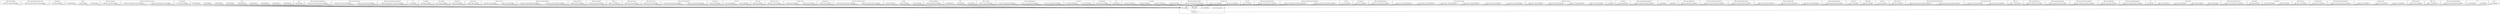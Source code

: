 digraph {
graph [overlap=false]
subgraph cluster_DBIx_Class_SQLMaker {
	label="DBIx::Class::SQLMaker";
	"DBIx::Class::SQLMaker::BEGIN@3";
}
subgraph cluster_DBIx_Class_ResultSourceProxy_Table {
	label="DBIx::Class::ResultSourceProxy::Table";
	"DBIx::Class::ResultSourceProxy::Table::BEGIN@3";
}
subgraph cluster_Sub_Exporter {
	label="Sub::Exporter";
	"Sub::Exporter::BEGIN@1";
}
subgraph cluster_Config {
	label="Config";
	"Config::BEGIN@35";
	"Config::BEGIN@5";
	"Config::BEGIN@9";
}
subgraph cluster_DBIx_Class_Exception {
	label="DBIx::Class::Exception";
	"DBIx::Class::Exception::BEGIN@3";
}
subgraph cluster_DBIx_Class_Relationship_Accessor {
	label="DBIx::Class::Relationship::Accessor";
	"DBIx::Class::Relationship::Accessor::BEGIN@72";
	"DBIx::Class::Relationship::Accessor::BEGIN@4";
}
subgraph cluster_List_MoreUtils {
	label="List::MoreUtils";
	"List::MoreUtils::BEGIN@4";
}
subgraph cluster_DBI {
	label="DBI";
	"DBI::BEGIN@272";
	"DBI::BEGIN@804";
	"DBI::BEGIN@534";
	"DBI::BEGIN@276";
	"DBI::BEGIN@1035";
	"DBI::BEGIN@964";
	"DBI::BEGIN@867";
	"DBI::BEGIN@691";
	"DBI::BEGIN@838";
}
subgraph cluster_base {
	label="base";
	"base::BEGIN@3";
}
subgraph cluster_DBIx_Class_Optional_Dependencies {
	label="DBIx::Class::Optional::Dependencies";
	"DBIx::Class::Optional::Dependencies::BEGIN@4";
}
subgraph cluster_DBIx_Class_AccessorGroup {
	label="DBIx::Class::AccessorGroup";
	"DBIx::Class::AccessorGroup::BEGIN@18";
	"DBIx::Class::AccessorGroup::BEGIN@3";
}
subgraph cluster_DBIx_Class_Relationship_CascadeActions {
	label="DBIx::Class::Relationship::CascadeActions";
	"DBIx::Class::Relationship::CascadeActions::BEGIN@4";
}
subgraph cluster_vars {
	label="vars";
	"vars::BEGIN@8";
}
subgraph cluster_Sub_Identify {
	label="Sub::Identify";
	"Sub::Identify::BEGIN@3";
}
subgraph cluster_strict {
	label="strict";
	"strict::import";
	"strict::CORE:regcomp";
	"strict::unimport";
	"strict::bits";
	"strict::CORE:match";
}
subgraph cluster_Data_Compare {
	label="Data::Compare";
	"Data::Compare::BEGIN@9";
}
subgraph cluster_Module_Find {
	label="Module::Find";
	"Module::Find::BEGIN@4";
}
subgraph cluster_Variable_Magic {
	label="Variable::Magic";
	"Variable::Magic::BEGIN@5";
}
subgraph cluster_DBIx_Class_Carp {
	label="DBIx::Class::Carp";
	"DBIx::Class::Carp::BEGIN@3";
	"DBIx::Class::Carp::BEGIN@75";
}
subgraph cluster_DBIx_Class_Storage_DBIHacks {
	label="DBIx::Class::Storage::DBIHacks";
	"DBIx::Class::Storage::DBIHacks::BEGIN@10";
	"DBIx::Class::Storage::DBIHacks::BEGIN@609";
}
subgraph cluster_Package_Stash_XS {
	label="Package::Stash::XS";
	"Package::Stash::XS::BEGIN@5";
}
subgraph cluster_DBIx_Class_ResultSet {
	label="DBIx::Class::ResultSet";
	"DBIx::Class::ResultSet::BEGIN@3";
}
subgraph cluster_DBD___st {
	label="DBD::_::st";
	"DBD::_::st::BEGIN@1817";
}
subgraph cluster_DBIx_Class_Storage {
	label="DBIx::Class::Storage";
	"DBIx::Class::Storage::BEGIN@3";
}
subgraph cluster_DBIx_Class_PK_Auto {
	label="DBIx::Class::PK::Auto";
	"DBIx::Class::PK::Auto::BEGIN@5";
}
subgraph cluster_DBIx_Class_Componentised {
	label="DBIx::Class::Componentised";
	"DBIx::Class::Componentised::BEGIN@4";
	"DBIx::Class::Componentised::BEGIN@29";
}
subgraph cluster_Params_Util {
	label="Params::Util";
	"Params::Util::BEGIN@59";
}
subgraph cluster_File_Find {
	label="File::Find";
	"File::Find::BEGIN@3";
	"File::Find::BEGIN@424";
}
subgraph cluster_DBIx_Class {
	label="DBIx::Class";
	"DBIx::Class::BEGIN@3";
}
subgraph cluster_DBIx_Class_Cursor {
	label="DBIx::Class::Cursor";
	"DBIx::Class::Cursor::BEGIN@3";
}
subgraph cluster_Exporter_Heavy {
	label="Exporter::Heavy";
	"Exporter::Heavy::BEGIN@4";
	"Exporter::Heavy::BEGIN@3";
}
subgraph cluster_Package_Stash {
	label="Package::Stash";
	"Package::Stash::BEGIN@5";
}
subgraph cluster_DBIx_Class_ResultSourceProxy {
	label="DBIx::Class::ResultSourceProxy";
	"DBIx::Class::ResultSourceProxy::BEGIN@84";
	"DBIx::Class::ResultSourceProxy::BEGIN@4";
}
subgraph cluster_constant {
	label="constant";
	"constant::BEGIN@3";
	"constant::BEGIN@38";
	"constant::BEGIN@101";
}
subgraph cluster_B_Hooks_EndOfScope {
	label="B::Hooks::EndOfScope";
	"B::Hooks::EndOfScope::BEGIN@2";
}
subgraph cluster_utf8 {
	label="utf8";
	"utf8::BEGIN@2";
	"utf8::BEGIN@76";
	"utf8::BEGIN@155";
}
subgraph cluster_DBD___common {
	label="DBD::_::common";
	"DBD::_::common::BEGIN@1348";
}
subgraph cluster_Class_C3_Componentised {
	label="Class::C3::Componentised";
	"Class::C3::Componentised::BEGIN@198";
	"Class::C3::Componentised::BEGIN@133";
	"Class::C3::Componentised::BEGIN@40";
}
subgraph cluster_Sub_Install {
	label="Sub::Install";
	"Sub::Install::BEGIN@4";
	"Sub::Install::BEGIN@184";
}
subgraph cluster_File_Basename {
	label="File::Basename";
	"File::Basename::BEGIN@50";
}
subgraph cluster_mro {
	label="mro";
	"mro::BEGIN@10";
}
subgraph cluster_AutoLoader {
	label="AutoLoader";
	"AutoLoader::BEGIN@138";
	"AutoLoader::BEGIN@30";
	"AutoLoader::BEGIN@3";
	"AutoLoader::BEGIN@186";
}
subgraph cluster_DBIx_Class_ResultSource_Table {
	label="DBIx::Class::ResultSource::Table";
	"DBIx::Class::ResultSource::Table::BEGIN@3";
}
subgraph cluster_File_Spec_Unix {
	label="File::Spec::Unix";
	"File::Spec::Unix::BEGIN@65";
	"File::Spec::Unix::BEGIN@3";
}
subgraph cluster_List_Util {
	label="List::Util";
	"List::Util::BEGIN@11";
}
subgraph cluster_DBIx_Class_Storage_DBI_SQLite {
	label="DBIx::Class::Storage::DBI::SQLite";
	"DBIx::Class::Storage::DBI::SQLite::BEGIN@3";
}
subgraph cluster_DBIx_Class_Relationship_ProxyMethods {
	label="DBIx::Class::Relationship::ProxyMethods";
	"DBIx::Class::Relationship::ProxyMethods::BEGIN@25";
	"DBIx::Class::Relationship::ProxyMethods::BEGIN@4";
}
subgraph cluster_Try_Tiny {
	label="Try::Tiny";
	"Try::Tiny::BEGIN@3";
}
subgraph cluster_SQL_Abstract {
	label="SQL::Abstract";
	"SQL::Abstract::BEGIN@9";
}
subgraph cluster_DBIx_Class_ResultSetColumn {
	label="DBIx::Class::ResultSetColumn";
	"DBIx::Class::ResultSetColumn::BEGIN@3";
}
subgraph cluster_Class_Accessor_Grouped {
	label="Class::Accessor::Grouped";
	"Class::Accessor::Grouped::BEGIN@249";
	"Class::Accessor::Grouped::BEGIN@297";
	"Class::Accessor::Grouped::BEGIN@37";
	"Class::Accessor::Grouped::BEGIN@744";
	"Class::Accessor::Grouped::BEGIN@765";
	"Class::Accessor::Grouped::BEGIN@2";
}
subgraph cluster_DBIx_Class_Schema {
	label="DBIx::Class::Schema";
	"DBIx::Class::Schema::BEGIN@3";
	"DBIx::Class::Schema::BEGIN@1516";
	"DBIx::Class::Schema::BEGIN@920";
	"DBIx::Class::Schema::BEGIN@1284";
}
subgraph cluster_re {
	label="re";
	"re::BEGIN@4";
}
subgraph cluster_Sub_Name {
	label="Sub::Name";
	"Sub::Name::BEGIN@44";
}
subgraph cluster_DBIx_Class_Relationship_BelongsTo {
	label="DBIx::Class::Relationship::BelongsTo";
	"DBIx::Class::Relationship::BelongsTo::BEGIN@7";
}
subgraph cluster_B {
	label="B";
	"B::BEGIN@30";
	"B::BEGIN@237";
}
subgraph cluster_main {
	label="main";
	"main::BEGIN@3";
}
subgraph cluster_DBIx_Class_InflateColumn {
	label="DBIx::Class::InflateColumn";
	"DBIx::Class::InflateColumn::BEGIN@3";
}
subgraph cluster_DBIx_Class_Storage_TxnScopeGuard {
	label="DBIx::Class::Storage::TxnScopeGuard";
	"DBIx::Class::Storage::TxnScopeGuard::BEGIN@3";
}
subgraph cluster_DBIx_Class_Relationship_HasOne {
	label="DBIx::Class::Relationship::HasOne";
	"DBIx::Class::Relationship::HasOne::BEGIN@4";
}
subgraph cluster_DBIx_Class_Storage_DBI {
	label="DBIx::Class::Storage::DBI";
	"DBIx::Class::Storage::DBI::BEGIN@4";
	"DBIx::Class::Storage::DBI::BEGIN@109";
	"DBIx::Class::Storage::DBI::BEGIN@1407";
}
subgraph cluster_Package_DeprecationManager {
	label="Package::DeprecationManager";
	"Package::DeprecationManager::BEGIN@6";
}
subgraph cluster_Scalar_Util {
	label="Scalar::Util";
	"Scalar::Util::BEGIN@9";
}
subgraph cluster_DBD_SQLite {
	label="DBD::SQLite";
	"DBD::SQLite::BEGIN@4";
}
subgraph cluster_File_Spec {
	label="File::Spec";
	"File::Spec::BEGIN@3";
}
subgraph cluster_DBIx_Class_PK {
	label="DBIx::Class::PK";
	"DBIx::Class::PK::BEGIN@3";
}
subgraph cluster_DBIx_Class_Relationship_ManyToMany {
	label="DBIx::Class::Relationship::ManyToMany";
	"DBIx::Class::Relationship::ManyToMany::BEGIN@4";
	"DBIx::Class::Relationship::ManyToMany::BEGIN@30";
}
subgraph cluster_Class_XSAccessor_Heavy {
	label="Class::XSAccessor::Heavy";
	"Class::XSAccessor::Heavy::BEGIN@27";
	"Class::XSAccessor::Heavy::BEGIN@5";
}
subgraph cluster_DBD___dr {
	label="DBD::_::dr";
	"DBD::_::dr::BEGIN@1450";
}
subgraph cluster_DBIx_Class_ResultSource {
	label="DBIx::Class::ResultSource";
	"DBIx::Class::ResultSource::BEGIN@3";
}
subgraph cluster_DBIx_Class_Relationship_Base {
	label="DBIx::Class::Relationship::Base";
	"DBIx::Class::Relationship::Base::BEGIN@3";
}
subgraph cluster_DBIx_Class_SQLMaker_LimitDialects {
	label="DBIx::Class::SQLMaker::LimitDialects";
	"DBIx::Class::SQLMaker::LimitDialects::BEGIN@4";
}
subgraph cluster_DBIx_Class_Relationship {
	label="DBIx::Class::Relationship";
	"DBIx::Class::Relationship::BEGIN@3";
}
subgraph cluster_DBIx_Class_Relationship_Helpers {
	label="DBIx::Class::Relationship::Helpers";
	"DBIx::Class::Relationship::Helpers::BEGIN@4";
}
subgraph cluster_lib {
	label="lib";
	"lib::BEGIN@8";
}
subgraph cluster_MRO_Compat {
	label="MRO::Compat";
	"MRO::Compat::BEGIN@2";
	"MRO::Compat::BEGIN@225";
	"MRO::Compat::BEGIN@116";
	"MRO::Compat::BEGIN@256";
}
subgraph cluster_DBIx_Class_Storage_DBI_Cursor {
	label="DBIx::Class::Storage::DBI::Cursor";
	"DBIx::Class::Storage::DBI::Cursor::BEGIN@3";
}
subgraph cluster_Hash_Merge {
	label="Hash::Merge";
	"Hash::Merge::BEGIN@3";
}
subgraph cluster_Time_HiRes {
	label="Time::HiRes";
	"Time::HiRes::BEGIN@4";
	"Time::HiRes::BEGIN@43";
}
subgraph cluster_DBIx_Class_Core {
	label="DBIx::Class::Core";
	"DBIx::Class::Core::BEGIN@3";
}
subgraph cluster_Class_XSAccessor {
	label="Class::XSAccessor";
	"Class::XSAccessor::BEGIN@3";
}
subgraph cluster_DBIx_Class_Relationship_HasMany {
	label="DBIx::Class::Relationship::HasMany";
	"DBIx::Class::Relationship::HasMany::BEGIN@4";
}
subgraph cluster_namespace_clean {
	label="namespace::clean";
	"namespace::clean::BEGIN@1";
	"namespace::clean::BEGIN@4";
	"namespace::clean::BEGIN@171";
}
subgraph cluster_DBIx_Class_Row {
	label="DBIx::Class::Row";
	"DBIx::Class::Row::BEGIN@3";
}
subgraph cluster_DBD___db {
	label="DBD::_::db";
	"DBD::_::db::BEGIN@1511";
}
subgraph cluster_DBIx_Class_ResultSourceHandle {
	label="DBIx::Class::ResultSourceHandle";
	"DBIx::Class::ResultSourceHandle::BEGIN@3";
}
subgraph cluster_Cwd {
	label="Cwd";
	"Cwd::BEGIN@635";
	"Cwd::BEGIN@3";
}
"main::BEGIN@3" -> "strict::CORE:match";
"strict::unimport" -> "strict::bits";
"strict::import" -> "strict::bits";
"main::BEGIN@3" -> "strict::bits";
"DBIx::Class::Relationship::Accessor::BEGIN@72" -> "strict::unimport";
"Class::Accessor::Grouped::BEGIN@249" -> "strict::unimport";
"Class::Accessor::Grouped::BEGIN@37" -> "strict::unimport";
"AutoLoader::BEGIN@138" -> "strict::unimport";
"utf8::BEGIN@76" -> "strict::unimport";
"constant::BEGIN@38" -> "strict::unimport";
"MRO::Compat::BEGIN@116" -> "strict::unimport";
"DBIx::Class::Schema::BEGIN@1516" -> "strict::unimport";
"AutoLoader::BEGIN@186" -> "strict::unimport";
"Sub::Install::BEGIN@184" -> "strict::unimport";
"DBIx::Class::Storage::DBI::BEGIN@1407" -> "strict::unimport";
"Class::XSAccessor::Heavy::BEGIN@27" -> "strict::unimport";
"DBIx::Class::Relationship::ManyToMany::BEGIN@30" -> "strict::unimport";
"DBI::BEGIN@964" -> "strict::unimport";
"DBIx::Class::Schema::BEGIN@1284" -> "strict::unimport";
"DBI::BEGIN@691" -> "strict::unimport";
"DBIx::Class::ResultSourceProxy::BEGIN@84" -> "strict::unimport";
"Class::Accessor::Grouped::BEGIN@765" -> "strict::unimport";
"utf8::BEGIN@155" -> "strict::unimport";
"DBI::BEGIN@838" -> "strict::unimport";
"Config::BEGIN@35" -> "strict::unimport";
"Class::Accessor::Grouped::BEGIN@297" -> "strict::unimport";
"Class::Accessor::Grouped::BEGIN@744" -> "strict::unimport";
"DBI::BEGIN@804" -> "strict::unimport";
"MRO::Compat::BEGIN@256" -> "strict::unimport";
"DBI::BEGIN@534" -> "strict::unimport";
"Cwd::BEGIN@635" -> "strict::unimport";
"DBI::BEGIN@1035" -> "strict::unimport";
"Class::C3::Componentised::BEGIN@133" -> "strict::unimport";
"namespace::clean::BEGIN@171" -> "strict::unimport";
"DBIx::Class::AccessorGroup::BEGIN@18" -> "strict::unimport";
"DBIx::Class::Carp::BEGIN@75" -> "strict::unimport";
"DBIx::Class::Storage::DBIHacks::BEGIN@609" -> "strict::unimport";
"B::BEGIN@237" -> "strict::unimport";
"Class::C3::Componentised::BEGIN@198" -> "strict::unimport";
"DBI::BEGIN@272" -> "strict::unimport";
"MRO::Compat::BEGIN@225" -> "strict::unimport";
"File::Spec::Unix::BEGIN@65" -> "strict::unimport";
"Time::HiRes::BEGIN@43" -> "strict::unimport";
"DBIx::Class::Schema::BEGIN@920" -> "strict::unimport";
"DBIx::Class::Relationship::ProxyMethods::BEGIN@25" -> "strict::unimport";
"Exporter::Heavy::BEGIN@4" -> "strict::unimport";
"constant::BEGIN@101" -> "strict::unimport";
"AutoLoader::BEGIN@30" -> "strict::unimport";
"DBIx::Class::Storage::DBI::BEGIN@109" -> "strict::unimport";
"DBI::BEGIN@867" -> "strict::unimport";
"DBIx::Class::Componentised::BEGIN@29" -> "strict::unimport";
"main::BEGIN@3" -> "strict::CORE:regcomp";
"base::BEGIN@3" -> "strict::import";
"Class::XSAccessor::Heavy::BEGIN@5" -> "strict::import";
"Module::Find::BEGIN@4" -> "strict::import";
"DBIx::Class::Relationship::Helpers::BEGIN@4" -> "strict::import";
"DBIx::Class::Relationship::HasOne::BEGIN@4" -> "strict::import";
"DBIx::Class::Relationship::BEGIN@3" -> "strict::import";
"DBIx::Class::ResultSource::BEGIN@3" -> "strict::import";
"Time::HiRes::BEGIN@4" -> "strict::import";
"List::MoreUtils::BEGIN@4" -> "strict::import";
"DBIx::Class::ResultSourceProxy::Table::BEGIN@3" -> "strict::import";
"DBIx::Class::Relationship::ProxyMethods::BEGIN@4" -> "strict::import";
"main::BEGIN@3" -> "strict::import";
"AutoLoader::BEGIN@3" -> "strict::import";
"Class::XSAccessor::BEGIN@3" -> "strict::import";
"Variable::Magic::BEGIN@5" -> "strict::import";
"File::Basename::BEGIN@50" -> "strict::import";
"mro::BEGIN@10" -> "strict::import";
"DBIx::Class::Relationship::CascadeActions::BEGIN@4" -> "strict::import";
"DBIx::Class::InflateColumn::BEGIN@3" -> "strict::import";
"DBD::_::common::BEGIN@1348" -> "strict::import";
"Package::Stash::BEGIN@5" -> "strict::import";
"DBIx::Class::ResultSet::BEGIN@3" -> "strict::import";
"namespace::clean::BEGIN@4" -> "strict::import";
"namespace::clean::BEGIN@1" -> "strict::import";
"DBIx::Class::ResultSourceHandle::BEGIN@3" -> "strict::import";
"Params::Util::BEGIN@59" -> "strict::import";
"DBIx::Class::ResultSetColumn::BEGIN@3" -> "strict::import";
"List::Util::BEGIN@11" -> "strict::import";
"B::BEGIN@30" -> "strict::import";
"DBD::SQLite::BEGIN@4" -> "strict::import";
"DBD::_::st::BEGIN@1817" -> "strict::import";
"Sub::Install::BEGIN@4" -> "strict::import";
"DBIx::Class::Relationship::Base::BEGIN@3" -> "strict::import";
"Class::C3::Componentised::BEGIN@40" -> "strict::import";
"SQL::Abstract::BEGIN@9" -> "strict::import";
"DBIx::Class::Componentised::BEGIN@4" -> "strict::import";
"DBIx::Class::Cursor::BEGIN@3" -> "strict::import";
"Class::Accessor::Grouped::BEGIN@2" -> "strict::import";
"Cwd::BEGIN@3" -> "strict::import";
"DBD::_::dr::BEGIN@1450" -> "strict::import";
"Config::BEGIN@5" -> "strict::import";
"DBIx::Class::Relationship::ManyToMany::BEGIN@4" -> "strict::import";
"DBD::_::db::BEGIN@1511" -> "strict::import";
"Sub::Exporter::BEGIN@1" -> "strict::import";
"utf8::BEGIN@2" -> "strict::import";
"MRO::Compat::BEGIN@2" -> "strict::import";
"Try::Tiny::BEGIN@3" -> "strict::import";
"DBIx::Class::PK::Auto::BEGIN@5" -> "strict::import";
"Hash::Merge::BEGIN@3" -> "strict::import";
"vars::BEGIN@8" -> "strict::import";
"DBIx::Class::Storage::DBIHacks::BEGIN@10" -> "strict::import";
"Config::BEGIN@9" -> "strict::import";
"File::Spec::Unix::BEGIN@3" -> "strict::import";
"File::Find::BEGIN@424" -> "strict::import";
"DBIx::Class::Carp::BEGIN@3" -> "strict::import";
"DBIx::Class::PK::BEGIN@3" -> "strict::import";
"DBIx::Class::SQLMaker::BEGIN@3" -> "strict::import";
"DBIx::Class::Relationship::BelongsTo::BEGIN@7" -> "strict::import";
"DBIx::Class::Schema::BEGIN@3" -> "strict::import";
"DBIx::Class::Relationship::HasMany::BEGIN@4" -> "strict::import";
"DBIx::Class::Exception::BEGIN@3" -> "strict::import";
"Sub::Name::BEGIN@44" -> "strict::import";
"Sub::Identify::BEGIN@3" -> "strict::import";
"Scalar::Util::BEGIN@9" -> "strict::import";
"B::Hooks::EndOfScope::BEGIN@2" -> "strict::import";
"DBIx::Class::Row::BEGIN@3" -> "strict::import";
"File::Find::BEGIN@3" -> "strict::import";
"DBIx::Class::Storage::DBI::SQLite::BEGIN@3" -> "strict::import";
"constant::BEGIN@3" -> "strict::import";
"DBIx::Class::AccessorGroup::BEGIN@3" -> "strict::import";
"DBIx::Class::Core::BEGIN@3" -> "strict::import";
"File::Spec::BEGIN@3" -> "strict::import";
"DBIx::Class::Storage::DBI::Cursor::BEGIN@3" -> "strict::import";
"DBIx::Class::Storage::DBI::BEGIN@4" -> "strict::import";
"DBI::BEGIN@276" -> "strict::import";
"Package::DeprecationManager::BEGIN@6" -> "strict::import";
"Data::Compare::BEGIN@9" -> "strict::import";
"DBIx::Class::SQLMaker::LimitDialects::BEGIN@4" -> "strict::import";
"DBIx::Class::Optional::Dependencies::BEGIN@4" -> "strict::import";
"DBIx::Class::BEGIN@3" -> "strict::import";
"re::BEGIN@4" -> "strict::import";
"DBIx::Class::Relationship::Accessor::BEGIN@4" -> "strict::import";
"DBIx::Class::Storage::TxnScopeGuard::BEGIN@3" -> "strict::import";
"DBIx::Class::ResultSourceProxy::BEGIN@4" -> "strict::import";
"lib::BEGIN@8" -> "strict::import";
"DBIx::Class::Storage::BEGIN@3" -> "strict::import";
"DBIx::Class::ResultSource::Table::BEGIN@3" -> "strict::import";
"Exporter::Heavy::BEGIN@3" -> "strict::import";
"Package::Stash::XS::BEGIN@5" -> "strict::import";
}
